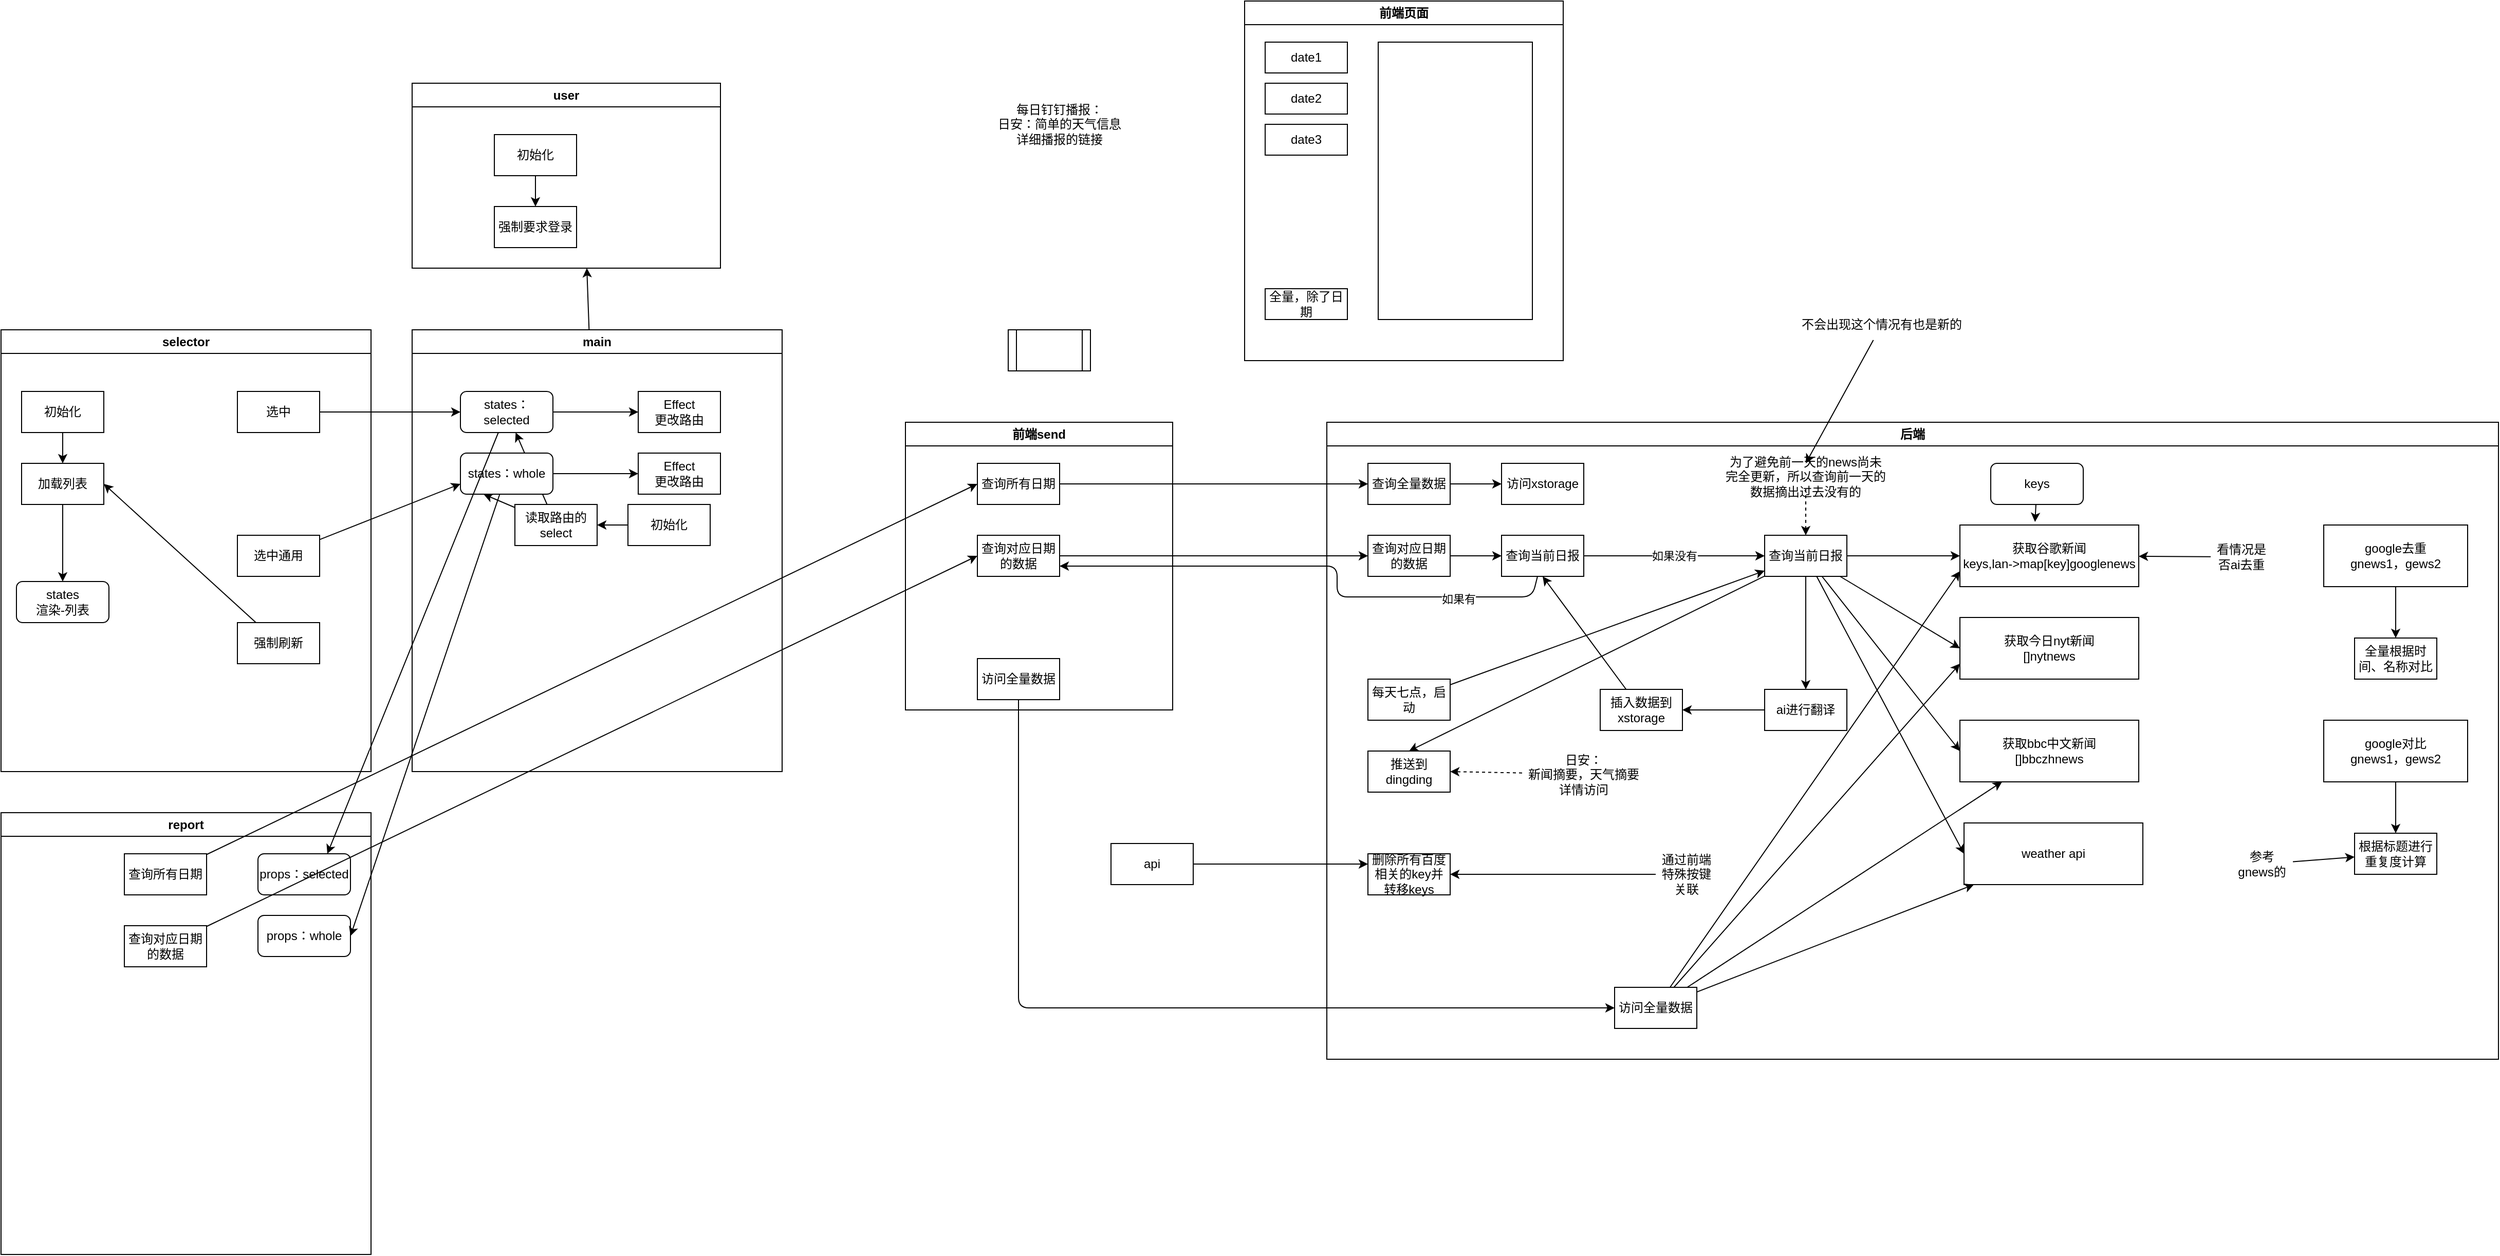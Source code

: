 <mxfile>
    <diagram id="2qPXYAuxw-avHiOYqt1N" name="第 1 页">
        <mxGraphModel dx="3077" dy="984" grid="1" gridSize="10" guides="1" tooltips="1" connect="1" arrows="1" fold="1" page="1" pageScale="1" pageWidth="827" pageHeight="1169" math="0" shadow="0">
            <root>
                <mxCell id="0"/>
                <mxCell id="1" parent="0"/>
                <mxCell id="2" value="每日钉钉播报：&lt;br&gt;日安：简单的天气信息&lt;br&gt;详细播报的链接" style="text;html=1;strokeColor=none;fillColor=none;align=center;verticalAlign=middle;whiteSpace=wrap;rounded=0;" vertex="1" parent="1">
                    <mxGeometry x="30" y="80" width="280" height="120" as="geometry"/>
                </mxCell>
                <mxCell id="10" value="前端页面" style="swimlane;whiteSpace=wrap;html=1;" vertex="1" parent="1">
                    <mxGeometry x="350" y="20" width="310" height="350" as="geometry"/>
                </mxCell>
                <mxCell id="12" value="date1" style="rounded=0;whiteSpace=wrap;html=1;" vertex="1" parent="10">
                    <mxGeometry x="20" y="40" width="80" height="30" as="geometry"/>
                </mxCell>
                <mxCell id="13" value="date2" style="rounded=0;whiteSpace=wrap;html=1;" vertex="1" parent="10">
                    <mxGeometry x="20" y="80" width="80" height="30" as="geometry"/>
                </mxCell>
                <mxCell id="14" value="date3" style="rounded=0;whiteSpace=wrap;html=1;" vertex="1" parent="10">
                    <mxGeometry x="20" y="120" width="80" height="30" as="geometry"/>
                </mxCell>
                <mxCell id="15" value="" style="rounded=0;whiteSpace=wrap;html=1;" vertex="1" parent="10">
                    <mxGeometry x="130" y="40" width="150" height="270" as="geometry"/>
                </mxCell>
                <mxCell id="89" value="全量，除了日期" style="rounded=0;whiteSpace=wrap;html=1;" vertex="1" parent="10">
                    <mxGeometry x="20" y="280" width="80" height="30" as="geometry"/>
                </mxCell>
                <mxCell id="16" value="前端send" style="swimlane;whiteSpace=wrap;html=1;" vertex="1" parent="1">
                    <mxGeometry x="20" y="430" width="260" height="280" as="geometry"/>
                </mxCell>
                <mxCell id="18" value="查询所有日期" style="rounded=0;whiteSpace=wrap;html=1;" vertex="1" parent="16">
                    <mxGeometry x="70" y="40" width="80" height="40" as="geometry"/>
                </mxCell>
                <mxCell id="20" value="查询对应日期的数据" style="rounded=0;whiteSpace=wrap;html=1;" vertex="1" parent="16">
                    <mxGeometry x="70.0" y="110" width="80" height="40" as="geometry"/>
                </mxCell>
                <mxCell id="56" value="访问全量数据" style="rounded=0;whiteSpace=wrap;html=1;" vertex="1" parent="16">
                    <mxGeometry x="70.0" y="230" width="80" height="40" as="geometry"/>
                </mxCell>
                <mxCell id="21" value="后端" style="swimlane;whiteSpace=wrap;html=1;" vertex="1" parent="1">
                    <mxGeometry x="430" y="430" width="1140" height="620" as="geometry"/>
                </mxCell>
                <mxCell id="24" style="edgeStyle=none;html=1;" edge="1" parent="21" source="22" target="23">
                    <mxGeometry relative="1" as="geometry"/>
                </mxCell>
                <mxCell id="22" value="查询全量数据" style="rounded=0;whiteSpace=wrap;html=1;" vertex="1" parent="21">
                    <mxGeometry x="40.0" y="40" width="80" height="40" as="geometry"/>
                </mxCell>
                <mxCell id="23" value="访问xstorage" style="rounded=0;whiteSpace=wrap;html=1;" vertex="1" parent="21">
                    <mxGeometry x="170" y="40" width="80" height="40" as="geometry"/>
                </mxCell>
                <mxCell id="29" value="" style="edgeStyle=none;html=1;" edge="1" parent="21" source="25" target="28">
                    <mxGeometry relative="1" as="geometry"/>
                </mxCell>
                <mxCell id="25" value="查询对应日期的数据" style="rounded=0;whiteSpace=wrap;html=1;" vertex="1" parent="21">
                    <mxGeometry x="40" y="110" width="80" height="40" as="geometry"/>
                </mxCell>
                <mxCell id="34" value="如果没有" style="edgeStyle=none;html=1;" edge="1" parent="21" source="28" target="33">
                    <mxGeometry relative="1" as="geometry"/>
                </mxCell>
                <mxCell id="28" value="查询当前日报" style="rounded=0;whiteSpace=wrap;html=1;" vertex="1" parent="21">
                    <mxGeometry x="170" y="110" width="80" height="40" as="geometry"/>
                </mxCell>
                <mxCell id="37" value="" style="edgeStyle=none;html=1;" edge="1" parent="21" source="33" target="36">
                    <mxGeometry relative="1" as="geometry"/>
                </mxCell>
                <mxCell id="51" style="edgeStyle=none;html=1;entryX=0;entryY=0.5;entryDx=0;entryDy=0;" edge="1" parent="21" source="33" target="49">
                    <mxGeometry relative="1" as="geometry"/>
                </mxCell>
                <mxCell id="52" style="edgeStyle=none;html=1;entryX=0;entryY=0.5;entryDx=0;entryDy=0;" edge="1" parent="21" source="33" target="50">
                    <mxGeometry relative="1" as="geometry"/>
                </mxCell>
                <mxCell id="54" style="edgeStyle=none;html=1;" edge="1" parent="21" source="33" target="53">
                    <mxGeometry relative="1" as="geometry"/>
                </mxCell>
                <mxCell id="65" style="edgeStyle=none;html=1;entryX=0.5;entryY=0;entryDx=0;entryDy=0;" edge="1" parent="21" source="33" target="66">
                    <mxGeometry relative="1" as="geometry"/>
                </mxCell>
                <mxCell id="74" style="edgeStyle=none;html=1;entryX=0;entryY=0.5;entryDx=0;entryDy=0;" edge="1" parent="21" source="33" target="73">
                    <mxGeometry relative="1" as="geometry"/>
                </mxCell>
                <mxCell id="33" value="查询当前日报" style="rounded=0;whiteSpace=wrap;html=1;" vertex="1" parent="21">
                    <mxGeometry x="426" y="110" width="80" height="40" as="geometry"/>
                </mxCell>
                <mxCell id="36" value="获取谷歌新闻&lt;br&gt;keys,lan-&amp;gt;map[key]googlenews" style="rounded=0;whiteSpace=wrap;html=1;" vertex="1" parent="21">
                    <mxGeometry x="616" y="100" width="174" height="60" as="geometry"/>
                </mxCell>
                <mxCell id="45" style="edgeStyle=none;html=1;entryX=0.42;entryY=-0.05;entryDx=0;entryDy=0;entryPerimeter=0;" edge="1" parent="21" source="41" target="36">
                    <mxGeometry relative="1" as="geometry"/>
                </mxCell>
                <mxCell id="41" value="keys" style="rounded=1;whiteSpace=wrap;html=1;" vertex="1" parent="21">
                    <mxGeometry x="646" y="40" width="90" height="40" as="geometry"/>
                </mxCell>
                <mxCell id="43" value="删除所有百度相关的key并转移keys" style="rounded=0;whiteSpace=wrap;html=1;" vertex="1" parent="21">
                    <mxGeometry x="40" y="420" width="80" height="40" as="geometry"/>
                </mxCell>
                <mxCell id="48" value="" style="edgeStyle=none;html=1;" edge="1" parent="21" source="47" target="43">
                    <mxGeometry relative="1" as="geometry"/>
                </mxCell>
                <mxCell id="47" value="通过前端特殊按键关联" style="text;html=1;strokeColor=none;fillColor=none;align=center;verticalAlign=middle;whiteSpace=wrap;rounded=0;" vertex="1" parent="21">
                    <mxGeometry x="320" y="425" width="60" height="30" as="geometry"/>
                </mxCell>
                <mxCell id="49" value="获取今日nyt新闻&lt;br&gt;[]nytnews" style="rounded=0;whiteSpace=wrap;html=1;" vertex="1" parent="21">
                    <mxGeometry x="616" y="190" width="174" height="60" as="geometry"/>
                </mxCell>
                <mxCell id="50" value="获取bbc中文新闻&lt;br&gt;[]bbczhnews" style="rounded=0;whiteSpace=wrap;html=1;" vertex="1" parent="21">
                    <mxGeometry x="616" y="290" width="174" height="60" as="geometry"/>
                </mxCell>
                <mxCell id="58" value="" style="edgeStyle=none;html=1;" edge="1" parent="21" source="53" target="57">
                    <mxGeometry relative="1" as="geometry"/>
                </mxCell>
                <mxCell id="53" value="ai进行翻译" style="rounded=0;whiteSpace=wrap;html=1;" vertex="1" parent="21">
                    <mxGeometry x="426" y="260" width="80" height="40" as="geometry"/>
                </mxCell>
                <mxCell id="59" style="edgeStyle=none;html=1;entryX=0.5;entryY=1;entryDx=0;entryDy=0;" edge="1" parent="21" source="57" target="28">
                    <mxGeometry relative="1" as="geometry"/>
                </mxCell>
                <mxCell id="57" value="插入数据到xstorage" style="rounded=0;whiteSpace=wrap;html=1;" vertex="1" parent="21">
                    <mxGeometry x="266" y="260" width="80" height="40" as="geometry"/>
                </mxCell>
                <mxCell id="63" style="edgeStyle=none;html=1;" edge="1" parent="21" source="60" target="33">
                    <mxGeometry relative="1" as="geometry"/>
                </mxCell>
                <mxCell id="60" value="每天七点，启动" style="rounded=0;whiteSpace=wrap;html=1;" vertex="1" parent="21">
                    <mxGeometry x="40.0" y="250" width="80" height="40" as="geometry"/>
                </mxCell>
                <mxCell id="66" value="推送到dingding" style="rounded=0;whiteSpace=wrap;html=1;" vertex="1" parent="21">
                    <mxGeometry x="40.0" y="320" width="80" height="40" as="geometry"/>
                </mxCell>
                <mxCell id="67" value="日安：&lt;br&gt;新闻摘要，天气摘要&lt;br&gt;详情访问" style="text;html=1;strokeColor=none;fillColor=none;align=center;verticalAlign=middle;whiteSpace=wrap;rounded=0;" vertex="1" parent="21">
                    <mxGeometry x="190" y="325" width="120" height="35" as="geometry"/>
                </mxCell>
                <mxCell id="71" style="edgeStyle=none;html=1;entryX=1;entryY=0.5;entryDx=0;entryDy=0;dashed=1;" edge="1" parent="21" source="67" target="66">
                    <mxGeometry relative="1" as="geometry">
                        <mxPoint x="200" y="341.346" as="sourcePoint"/>
                        <mxPoint x="130" y="340" as="targetPoint"/>
                    </mxGeometry>
                </mxCell>
                <mxCell id="73" value="weather api" style="rounded=0;whiteSpace=wrap;html=1;" vertex="1" parent="21">
                    <mxGeometry x="620" y="390" width="174" height="60" as="geometry"/>
                </mxCell>
                <mxCell id="77" style="edgeStyle=none;html=1;" edge="1" parent="21" source="75" target="73">
                    <mxGeometry relative="1" as="geometry"/>
                </mxCell>
                <mxCell id="78" style="edgeStyle=none;html=1;" edge="1" parent="21" source="75" target="50">
                    <mxGeometry relative="1" as="geometry"/>
                </mxCell>
                <mxCell id="79" style="edgeStyle=none;html=1;entryX=0;entryY=0.75;entryDx=0;entryDy=0;" edge="1" parent="21" source="75" target="49">
                    <mxGeometry relative="1" as="geometry"/>
                </mxCell>
                <mxCell id="80" style="edgeStyle=none;html=1;entryX=0;entryY=0.75;entryDx=0;entryDy=0;" edge="1" parent="21" source="75" target="36">
                    <mxGeometry relative="1" as="geometry"/>
                </mxCell>
                <mxCell id="75" value="访问全量数据" style="rounded=0;whiteSpace=wrap;html=1;" vertex="1" parent="21">
                    <mxGeometry x="280" y="550" width="80" height="40" as="geometry"/>
                </mxCell>
                <mxCell id="83" value="为了避免前一天的news尚未完全更新，所以查询前一天的数据摘出过去没有的" style="text;html=1;strokeColor=none;fillColor=none;align=center;verticalAlign=middle;whiteSpace=wrap;rounded=0;" vertex="1" parent="21">
                    <mxGeometry x="386" y="40" width="160" height="25" as="geometry"/>
                </mxCell>
                <mxCell id="85" style="edgeStyle=none;html=1;entryX=0.5;entryY=0;entryDx=0;entryDy=0;dashed=1;exitX=0.5;exitY=1;exitDx=0;exitDy=0;" edge="1" parent="21" source="83" target="33">
                    <mxGeometry relative="1" as="geometry">
                        <mxPoint x="510" y="91.346" as="sourcePoint"/>
                        <mxPoint x="440" y="90" as="targetPoint"/>
                    </mxGeometry>
                </mxCell>
                <mxCell id="88" value="" style="edgeStyle=none;html=1;" edge="1" parent="21" source="87" target="36">
                    <mxGeometry relative="1" as="geometry"/>
                </mxCell>
                <mxCell id="87" value="看情况是否ai去重" style="text;html=1;strokeColor=none;fillColor=none;align=center;verticalAlign=middle;whiteSpace=wrap;rounded=0;" vertex="1" parent="21">
                    <mxGeometry x="860" y="116" width="60" height="30" as="geometry"/>
                </mxCell>
                <mxCell id="92" value="" style="edgeStyle=none;html=1;" edge="1" parent="21" source="90" target="91">
                    <mxGeometry relative="1" as="geometry"/>
                </mxCell>
                <mxCell id="90" value="google去重&lt;br&gt;gnews1，gews2" style="rounded=0;whiteSpace=wrap;html=1;" vertex="1" parent="21">
                    <mxGeometry x="970" y="100" width="140" height="60" as="geometry"/>
                </mxCell>
                <mxCell id="91" value="全量根据时间、名称对比" style="rounded=0;whiteSpace=wrap;html=1;" vertex="1" parent="21">
                    <mxGeometry x="1000" y="210" width="80" height="40" as="geometry"/>
                </mxCell>
                <mxCell id="94" value="google对比&lt;br&gt;gnews1，gews2" style="rounded=0;whiteSpace=wrap;html=1;" vertex="1" parent="21">
                    <mxGeometry x="970" y="290" width="140" height="60" as="geometry"/>
                </mxCell>
                <mxCell id="95" value="根据标题进行重复度计算" style="rounded=0;whiteSpace=wrap;html=1;" vertex="1" parent="21">
                    <mxGeometry x="1000" y="400" width="80" height="40" as="geometry"/>
                </mxCell>
                <mxCell id="93" value="" style="edgeStyle=none;html=1;" edge="1" parent="21" source="94" target="95">
                    <mxGeometry relative="1" as="geometry"/>
                </mxCell>
                <mxCell id="97" value="" style="edgeStyle=none;html=1;" edge="1" parent="21" source="96" target="95">
                    <mxGeometry relative="1" as="geometry"/>
                </mxCell>
                <mxCell id="96" value="参考gnews的" style="text;html=1;strokeColor=none;fillColor=none;align=center;verticalAlign=middle;whiteSpace=wrap;rounded=0;" vertex="1" parent="21">
                    <mxGeometry x="880" y="415" width="60" height="30" as="geometry"/>
                </mxCell>
                <mxCell id="26" style="edgeStyle=none;html=1;" edge="1" parent="1" source="20" target="25">
                    <mxGeometry relative="1" as="geometry"/>
                </mxCell>
                <mxCell id="27" style="edgeStyle=none;html=1;entryX=0;entryY=0.5;entryDx=0;entryDy=0;" edge="1" parent="1" source="18" target="22">
                    <mxGeometry relative="1" as="geometry"/>
                </mxCell>
                <mxCell id="31" style="edgeStyle=none;html=1;entryX=1;entryY=0.75;entryDx=0;entryDy=0;" edge="1" parent="1" source="28" target="20">
                    <mxGeometry relative="1" as="geometry">
                        <Array as="points">
                            <mxPoint x="630" y="600"/>
                            <mxPoint x="440" y="600"/>
                            <mxPoint x="440" y="570"/>
                        </Array>
                    </mxGeometry>
                </mxCell>
                <mxCell id="35" value="如果有" style="edgeLabel;html=1;align=center;verticalAlign=middle;resizable=0;points=[];" vertex="1" connectable="0" parent="31">
                    <mxGeometry x="-0.635" y="2" relative="1" as="geometry">
                        <mxPoint as="offset"/>
                    </mxGeometry>
                </mxCell>
                <mxCell id="32" value="" style="shape=process;whiteSpace=wrap;html=1;backgroundOutline=1;" vertex="1" parent="1">
                    <mxGeometry x="120" y="340" width="80" height="40" as="geometry"/>
                </mxCell>
                <mxCell id="76" style="edgeStyle=none;html=1;" edge="1" parent="1" source="56" target="75">
                    <mxGeometry relative="1" as="geometry">
                        <Array as="points">
                            <mxPoint x="130" y="1000"/>
                        </Array>
                    </mxGeometry>
                </mxCell>
                <mxCell id="81" style="edgeStyle=none;html=1;entryX=0;entryY=0.25;entryDx=0;entryDy=0;exitX=1;exitY=0.5;exitDx=0;exitDy=0;" edge="1" parent="1" source="82" target="43">
                    <mxGeometry relative="1" as="geometry">
                        <mxPoint x="320" y="860" as="sourcePoint"/>
                    </mxGeometry>
                </mxCell>
                <mxCell id="82" value="api" style="rounded=0;whiteSpace=wrap;html=1;" vertex="1" parent="1">
                    <mxGeometry x="220.0" y="840" width="80" height="40" as="geometry"/>
                </mxCell>
                <mxCell id="99" style="edgeStyle=none;html=1;entryX=0.5;entryY=0;entryDx=0;entryDy=0;" edge="1" parent="1" source="98" target="83">
                    <mxGeometry relative="1" as="geometry"/>
                </mxCell>
                <mxCell id="98" value="不会出现这个情况有也是新的" style="text;html=1;strokeColor=none;fillColor=none;align=center;verticalAlign=middle;whiteSpace=wrap;rounded=0;" vertex="1" parent="1">
                    <mxGeometry x="880" y="320" width="180" height="30" as="geometry"/>
                </mxCell>
                <mxCell id="100" value="selector" style="swimlane;whiteSpace=wrap;html=1;" vertex="1" parent="1">
                    <mxGeometry x="-860" y="340" width="360" height="430" as="geometry"/>
                </mxCell>
                <mxCell id="104" value="states&lt;br&gt;渲染-列表" style="rounded=1;whiteSpace=wrap;html=1;" vertex="1" parent="100">
                    <mxGeometry x="15" y="245" width="90" height="40" as="geometry"/>
                </mxCell>
                <mxCell id="107" style="edgeStyle=none;html=1;" edge="1" parent="100" source="105" target="106">
                    <mxGeometry relative="1" as="geometry"/>
                </mxCell>
                <mxCell id="105" value="初始化" style="rounded=0;whiteSpace=wrap;html=1;" vertex="1" parent="100">
                    <mxGeometry x="20.0" y="60" width="80" height="40" as="geometry"/>
                </mxCell>
                <mxCell id="109" style="edgeStyle=none;html=1;entryX=0.5;entryY=0;entryDx=0;entryDy=0;" edge="1" parent="100" source="106" target="104">
                    <mxGeometry relative="1" as="geometry"/>
                </mxCell>
                <mxCell id="106" value="加载列表" style="rounded=0;whiteSpace=wrap;html=1;" vertex="1" parent="100">
                    <mxGeometry x="20" y="130" width="80" height="40" as="geometry"/>
                </mxCell>
                <mxCell id="110" value="选中" style="rounded=0;whiteSpace=wrap;html=1;" vertex="1" parent="100">
                    <mxGeometry x="230.0" y="60" width="80" height="40" as="geometry"/>
                </mxCell>
                <mxCell id="111" value="选中通用" style="rounded=0;whiteSpace=wrap;html=1;" vertex="1" parent="100">
                    <mxGeometry x="230.0" y="200" width="80" height="40" as="geometry"/>
                </mxCell>
                <mxCell id="113" style="edgeStyle=none;html=1;entryX=1;entryY=0.5;entryDx=0;entryDy=0;" edge="1" parent="100" source="112" target="106">
                    <mxGeometry relative="1" as="geometry"/>
                </mxCell>
                <mxCell id="112" value="强制刷新" style="rounded=0;whiteSpace=wrap;html=1;" vertex="1" parent="100">
                    <mxGeometry x="230.0" y="285" width="80" height="40" as="geometry"/>
                </mxCell>
                <mxCell id="149" style="edgeStyle=none;html=1;" edge="1" parent="1" source="102">
                    <mxGeometry relative="1" as="geometry">
                        <mxPoint x="-290" y="280" as="targetPoint"/>
                    </mxGeometry>
                </mxCell>
                <mxCell id="102" value="main" style="swimlane;whiteSpace=wrap;html=1;" vertex="1" parent="1">
                    <mxGeometry x="-460" y="340" width="360" height="430" as="geometry"/>
                </mxCell>
                <mxCell id="118" style="edgeStyle=none;html=1;entryX=0;entryY=0.5;entryDx=0;entryDy=0;" edge="1" parent="102" source="115" target="117">
                    <mxGeometry relative="1" as="geometry"/>
                </mxCell>
                <mxCell id="115" value="states：selected" style="rounded=1;whiteSpace=wrap;html=1;" vertex="1" parent="102">
                    <mxGeometry x="47" y="60" width="90" height="40" as="geometry"/>
                </mxCell>
                <mxCell id="117" value="Effect&lt;br&gt;更改路由" style="rounded=0;whiteSpace=wrap;html=1;" vertex="1" parent="102">
                    <mxGeometry x="220.0" y="60" width="80" height="40" as="geometry"/>
                </mxCell>
                <mxCell id="125" style="edgeStyle=none;html=1;" edge="1" parent="102" source="122" target="124">
                    <mxGeometry relative="1" as="geometry"/>
                </mxCell>
                <mxCell id="122" value="初始化" style="rounded=0;whiteSpace=wrap;html=1;" vertex="1" parent="102">
                    <mxGeometry x="210.0" y="170" width="80" height="40" as="geometry"/>
                </mxCell>
                <mxCell id="150" style="edgeStyle=none;html=1;" edge="1" parent="102" source="124" target="115">
                    <mxGeometry relative="1" as="geometry"/>
                </mxCell>
                <mxCell id="151" style="edgeStyle=none;html=1;entryX=0.25;entryY=1;entryDx=0;entryDy=0;" edge="1" parent="102" source="124" target="129">
                    <mxGeometry relative="1" as="geometry"/>
                </mxCell>
                <mxCell id="124" value="读取路由的select" style="rounded=0;whiteSpace=wrap;html=1;" vertex="1" parent="102">
                    <mxGeometry x="100" y="170" width="80" height="40" as="geometry"/>
                </mxCell>
                <mxCell id="129" value="states：whole" style="rounded=1;whiteSpace=wrap;html=1;" vertex="1" parent="102">
                    <mxGeometry x="47" y="120" width="90" height="40" as="geometry"/>
                </mxCell>
                <mxCell id="130" value="Effect&lt;br&gt;更改路由" style="rounded=0;whiteSpace=wrap;html=1;" vertex="1" parent="102">
                    <mxGeometry x="220.0" y="120" width="80" height="40" as="geometry"/>
                </mxCell>
                <mxCell id="128" style="edgeStyle=none;html=1;entryX=0;entryY=0.5;entryDx=0;entryDy=0;" edge="1" parent="102" source="129" target="130">
                    <mxGeometry relative="1" as="geometry"/>
                </mxCell>
                <mxCell id="103" value="report" style="swimlane;whiteSpace=wrap;html=1;" vertex="1" parent="1">
                    <mxGeometry x="-860" y="810" width="360" height="430" as="geometry"/>
                </mxCell>
                <mxCell id="152" value="props：selected" style="rounded=1;whiteSpace=wrap;html=1;" vertex="1" parent="103">
                    <mxGeometry x="250" y="40" width="90" height="40" as="geometry"/>
                </mxCell>
                <mxCell id="153" value="props：whole" style="rounded=1;whiteSpace=wrap;html=1;" vertex="1" parent="103">
                    <mxGeometry x="250" y="100" width="90" height="40" as="geometry"/>
                </mxCell>
                <mxCell id="155" value="查询所有日期" style="rounded=0;whiteSpace=wrap;html=1;" vertex="1" parent="103">
                    <mxGeometry x="120" y="40" width="80" height="40" as="geometry"/>
                </mxCell>
                <mxCell id="156" value="查询对应日期的数据" style="rounded=0;whiteSpace=wrap;html=1;" vertex="1" parent="103">
                    <mxGeometry x="120.0" y="110" width="80" height="40" as="geometry"/>
                </mxCell>
                <mxCell id="116" style="edgeStyle=none;html=1;entryX=0;entryY=0.5;entryDx=0;entryDy=0;" edge="1" parent="1" source="110" target="115">
                    <mxGeometry relative="1" as="geometry"/>
                </mxCell>
                <mxCell id="132" value="user" style="swimlane;whiteSpace=wrap;html=1;" vertex="1" parent="1">
                    <mxGeometry x="-460" y="100" width="300" height="180" as="geometry"/>
                </mxCell>
                <mxCell id="135" style="edgeStyle=none;html=1;" edge="1" parent="132" source="133" target="134">
                    <mxGeometry relative="1" as="geometry"/>
                </mxCell>
                <mxCell id="133" value="初始化" style="rounded=0;whiteSpace=wrap;html=1;" vertex="1" parent="132">
                    <mxGeometry x="80.0" y="50" width="80" height="40" as="geometry"/>
                </mxCell>
                <mxCell id="134" value="强制要求登录" style="rounded=0;whiteSpace=wrap;html=1;" vertex="1" parent="132">
                    <mxGeometry x="80" y="120" width="80" height="40" as="geometry"/>
                </mxCell>
                <mxCell id="157" style="edgeStyle=none;html=1;entryX=0;entryY=0.5;entryDx=0;entryDy=0;" edge="1" parent="1" source="155" target="18">
                    <mxGeometry relative="1" as="geometry"/>
                </mxCell>
                <mxCell id="158" style="edgeStyle=none;html=1;entryX=0;entryY=0.5;entryDx=0;entryDy=0;" edge="1" parent="1" source="156" target="20">
                    <mxGeometry relative="1" as="geometry"/>
                </mxCell>
                <mxCell id="159" style="edgeStyle=none;html=1;entryX=0.75;entryY=0;entryDx=0;entryDy=0;" edge="1" parent="1" source="115" target="152">
                    <mxGeometry relative="1" as="geometry"/>
                </mxCell>
                <mxCell id="160" style="edgeStyle=none;html=1;entryX=1;entryY=0.5;entryDx=0;entryDy=0;" edge="1" parent="1" source="129" target="153">
                    <mxGeometry relative="1" as="geometry"/>
                </mxCell>
                <mxCell id="161" style="edgeStyle=none;html=1;entryX=0;entryY=0.75;entryDx=0;entryDy=0;" edge="1" parent="1" source="111" target="129">
                    <mxGeometry relative="1" as="geometry"/>
                </mxCell>
            </root>
        </mxGraphModel>
    </diagram>
</mxfile>
